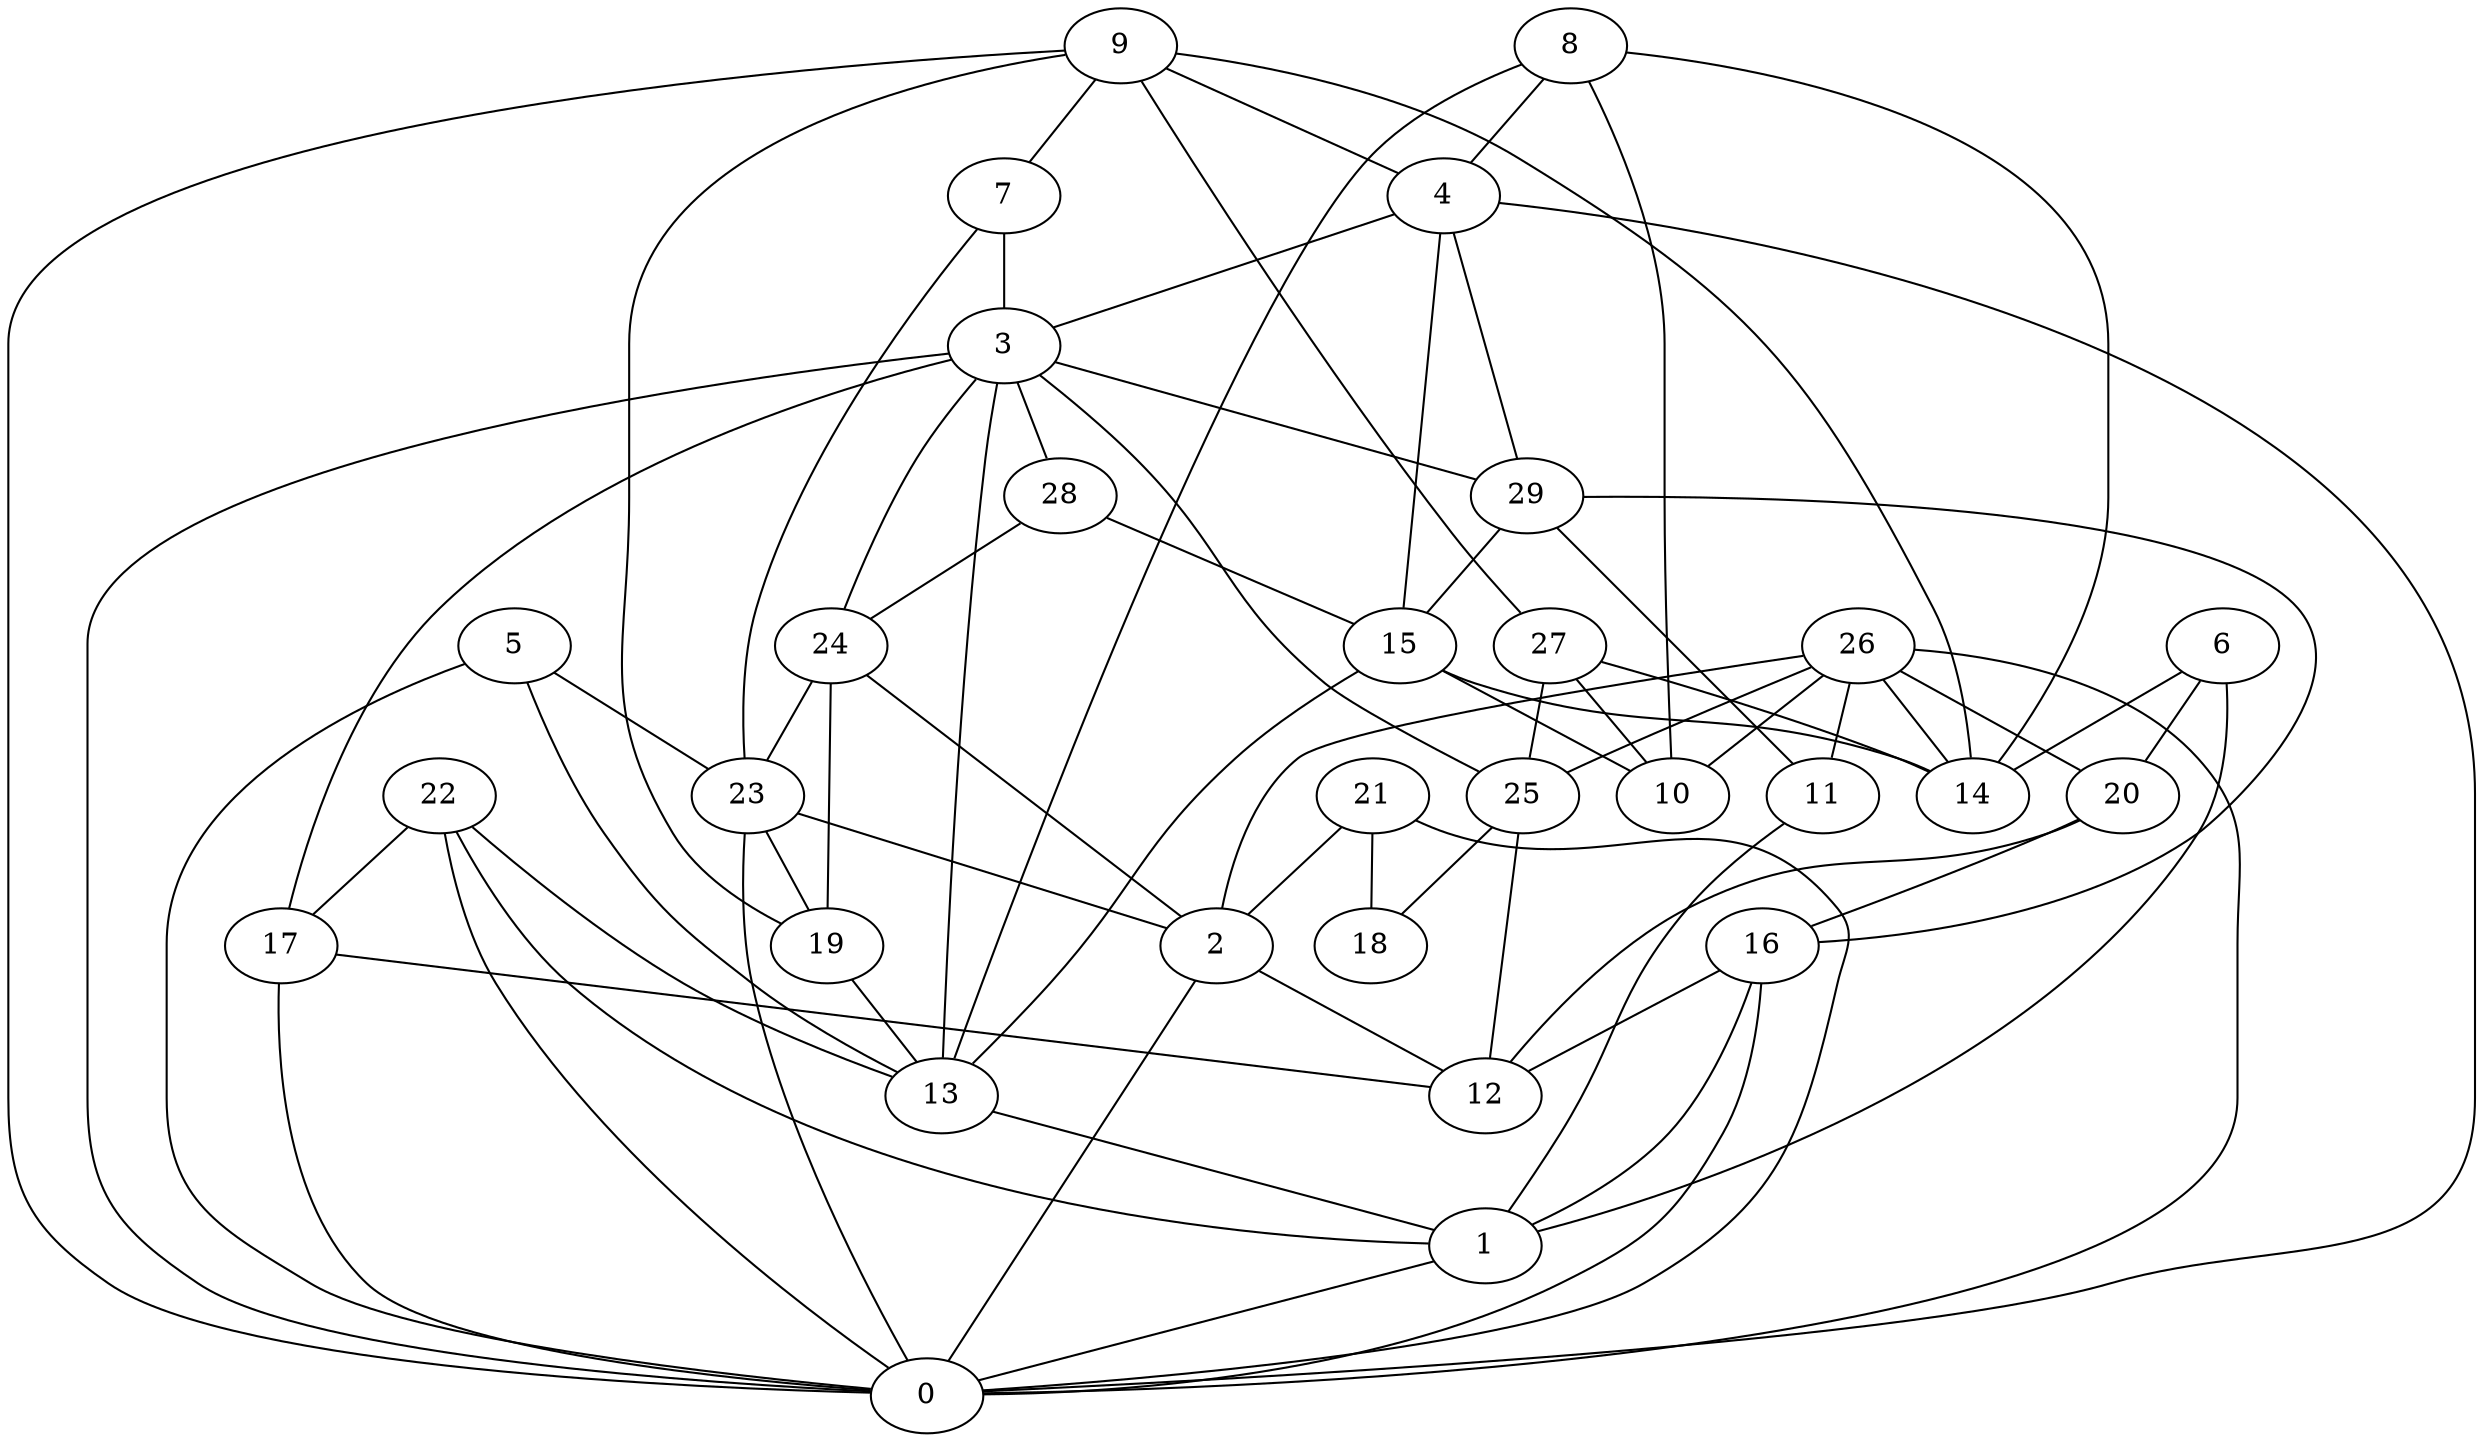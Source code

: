 digraph GG_graph {

subgraph G_graph {
edge [color = black]
"6" -> "1" [dir = none]
"6" -> "20" [dir = none]
"3" -> "28" [dir = none]
"3" -> "13" [dir = none]
"3" -> "29" [dir = none]
"3" -> "0" [dir = none]
"3" -> "24" [dir = none]
"3" -> "25" [dir = none]
"16" -> "12" [dir = none]
"16" -> "1" [dir = none]
"1" -> "0" [dir = none]
"9" -> "4" [dir = none]
"9" -> "19" [dir = none]
"9" -> "14" [dir = none]
"9" -> "7" [dir = none]
"22" -> "1" [dir = none]
"22" -> "0" [dir = none]
"22" -> "17" [dir = none]
"20" -> "12" [dir = none]
"20" -> "16" [dir = none]
"26" -> "11" [dir = none]
"26" -> "25" [dir = none]
"26" -> "10" [dir = none]
"26" -> "0" [dir = none]
"26" -> "14" [dir = none]
"26" -> "20" [dir = none]
"24" -> "2" [dir = none]
"24" -> "19" [dir = none]
"24" -> "23" [dir = none]
"15" -> "13" [dir = none]
"15" -> "14" [dir = none]
"15" -> "10" [dir = none]
"13" -> "1" [dir = none]
"29" -> "11" [dir = none]
"27" -> "10" [dir = none]
"27" -> "14" [dir = none]
"28" -> "15" [dir = none]
"17" -> "0" [dir = none]
"7" -> "23" [dir = none]
"4" -> "3" [dir = none]
"4" -> "0" [dir = none]
"4" -> "15" [dir = none]
"4" -> "29" [dir = none]
"11" -> "1" [dir = none]
"21" -> "2" [dir = none]
"21" -> "0" [dir = none]
"21" -> "18" [dir = none]
"23" -> "19" [dir = none]
"23" -> "2" [dir = none]
"8" -> "13" [dir = none]
"8" -> "4" [dir = none]
"5" -> "23" [dir = none]
"5" -> "13" [dir = none]
"5" -> "0" [dir = none]
"25" -> "12" [dir = none]
"25" -> "18" [dir = none]
"2" -> "0" [dir = none]
"2" -> "12" [dir = none]
"6" -> "14" [dir = none]
"9" -> "27" [dir = none]
"26" -> "2" [dir = none]
"29" -> "15" [dir = none]
"23" -> "0" [dir = none]
"9" -> "0" [dir = none]
"28" -> "24" [dir = none]
"27" -> "25" [dir = none]
"8" -> "10" [dir = none]
"29" -> "16" [dir = none]
"17" -> "12" [dir = none]
"8" -> "14" [dir = none]
"3" -> "17" [dir = none]
"16" -> "0" [dir = none]
"7" -> "3" [dir = none]
"19" -> "13" [dir = none]
"22" -> "13" [dir = none]
}

}
